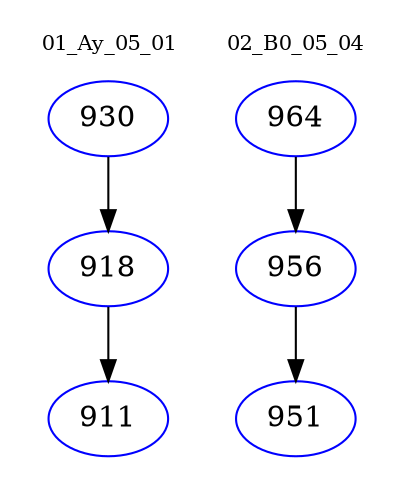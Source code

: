 digraph{
subgraph cluster_0 {
color = white
label = "01_Ay_05_01";
fontsize=10;
T0_930 [label="930", color="blue"]
T0_930 -> T0_918 [color="black"]
T0_918 [label="918", color="blue"]
T0_918 -> T0_911 [color="black"]
T0_911 [label="911", color="blue"]
}
subgraph cluster_1 {
color = white
label = "02_B0_05_04";
fontsize=10;
T1_964 [label="964", color="blue"]
T1_964 -> T1_956 [color="black"]
T1_956 [label="956", color="blue"]
T1_956 -> T1_951 [color="black"]
T1_951 [label="951", color="blue"]
}
}
